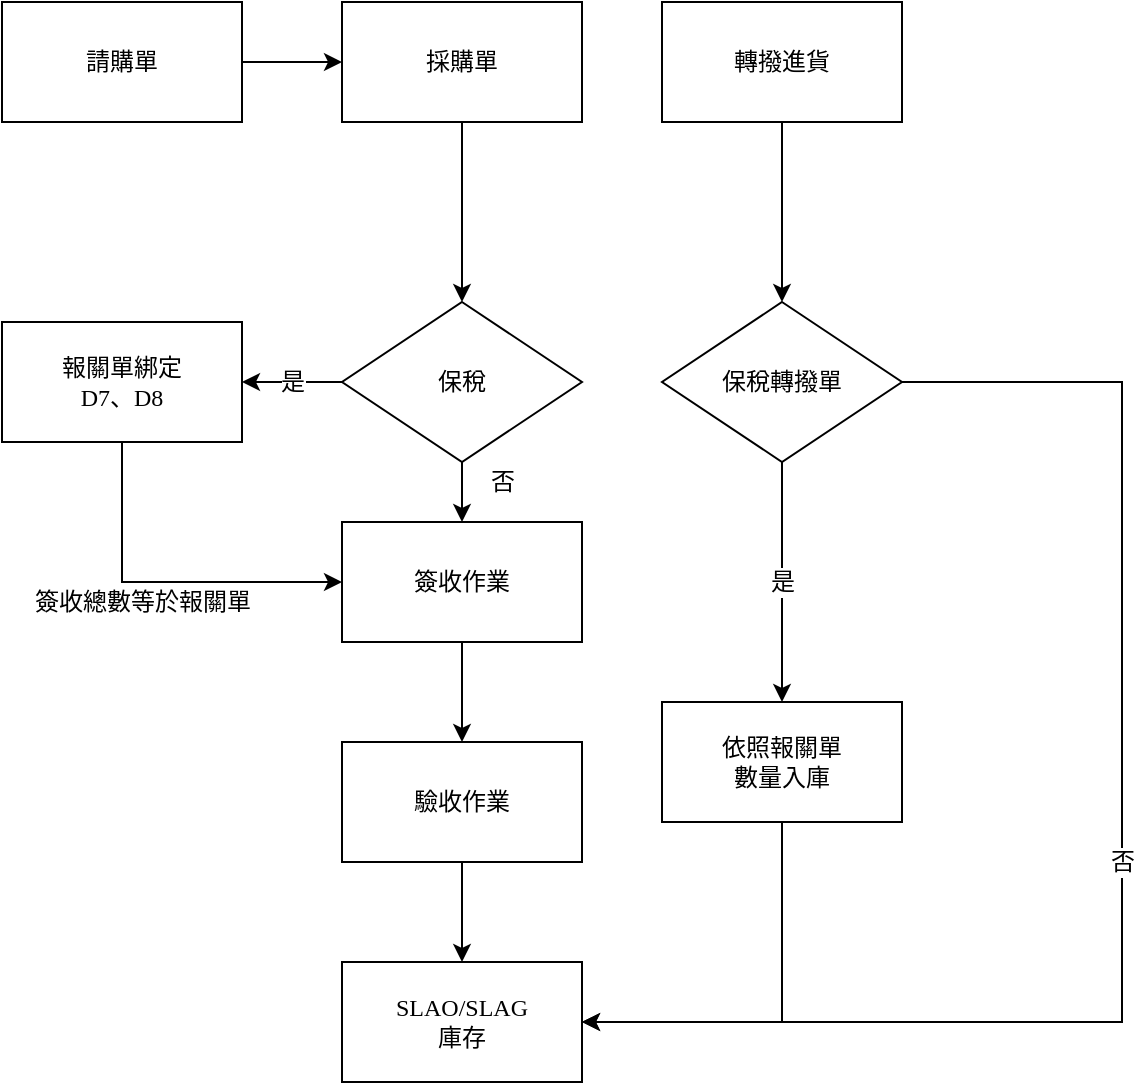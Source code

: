 <mxfile version="20.8.5" type="github">
  <diagram name="第 1 页" id="O65LZK2slVyXpo6iQTGG">
    <mxGraphModel dx="1050" dy="621" grid="1" gridSize="10" guides="1" tooltips="1" connect="1" arrows="1" fold="1" page="1" pageScale="1" pageWidth="827" pageHeight="1169" math="0" shadow="0">
      <root>
        <mxCell id="0" />
        <mxCell id="1" parent="0" />
        <mxCell id="D_fiYFlsZKRknS_wLcSp-1" value="請購單" style="rounded=0;whiteSpace=wrap;html=1;fontFamily=NOTO SANS CJK;fontSource=https%3A%2F%2Ffonts.googleapis.com%2Fcss%3Ffamily%3DNOTO%2BSANS%2BCJK;fontStyle=0;fontSize=12;" parent="1" vertex="1">
          <mxGeometry x="60" y="40" width="120" height="60" as="geometry" />
        </mxCell>
        <mxCell id="D_fiYFlsZKRknS_wLcSp-2" value="" style="endArrow=classic;html=1;rounded=0;exitX=1;exitY=0.5;exitDx=0;exitDy=0;entryX=0;entryY=0.5;entryDx=0;entryDy=0;fontFamily=NOTO SANS CJK;fontSource=https%3A%2F%2Ffonts.googleapis.com%2Fcss%3Ffamily%3DNOTO%2BSANS%2BCJK;fontStyle=0;fontSize=12;" parent="1" source="D_fiYFlsZKRknS_wLcSp-1" target="D_fiYFlsZKRknS_wLcSp-3" edge="1">
          <mxGeometry width="50" height="50" relative="1" as="geometry">
            <mxPoint x="560" y="330" as="sourcePoint" />
            <mxPoint x="250" y="130" as="targetPoint" />
          </mxGeometry>
        </mxCell>
        <mxCell id="D_fiYFlsZKRknS_wLcSp-6" value="" style="edgeStyle=orthogonalEdgeStyle;rounded=0;orthogonalLoop=1;jettySize=auto;html=1;fontFamily=NOTO SANS CJK;fontSource=https%3A%2F%2Ffonts.googleapis.com%2Fcss%3Ffamily%3DNOTO%2BSANS%2BCJK;fontStyle=0;fontSize=12;" parent="1" source="D_fiYFlsZKRknS_wLcSp-3" target="D_fiYFlsZKRknS_wLcSp-5" edge="1">
          <mxGeometry relative="1" as="geometry" />
        </mxCell>
        <mxCell id="D_fiYFlsZKRknS_wLcSp-3" value="採購單" style="rounded=0;whiteSpace=wrap;html=1;fontFamily=NOTO SANS CJK;fontSource=https%3A%2F%2Ffonts.googleapis.com%2Fcss%3Ffamily%3DNOTO%2BSANS%2BCJK;fontStyle=0;fontSize=12;" parent="1" vertex="1">
          <mxGeometry x="230" y="40" width="120" height="60" as="geometry" />
        </mxCell>
        <mxCell id="D_fiYFlsZKRknS_wLcSp-16" value="否" style="edgeStyle=orthogonalEdgeStyle;rounded=0;orthogonalLoop=1;jettySize=auto;html=1;exitX=0.5;exitY=1;exitDx=0;exitDy=0;exitPerimeter=0;fontFamily=NOTO SANS CJK;fontSource=https%3A%2F%2Ffonts.googleapis.com%2Fcss%3Ffamily%3DNOTO%2BSANS%2BCJK;fontStyle=0;fontSize=12;" parent="1" source="D_fiYFlsZKRknS_wLcSp-5" target="D_fiYFlsZKRknS_wLcSp-13" edge="1">
          <mxGeometry x="-0.601" y="20" relative="1" as="geometry">
            <Array as="points" />
            <mxPoint as="offset" />
          </mxGeometry>
        </mxCell>
        <mxCell id="D_fiYFlsZKRknS_wLcSp-5" value="保稅" style="rhombus;whiteSpace=wrap;html=1;fontFamily=NOTO SANS CJK;fontSource=https%3A%2F%2Ffonts.googleapis.com%2Fcss%3Ffamily%3DNOTO%2BSANS%2BCJK;fontStyle=0;fontSize=12;" parent="1" vertex="1">
          <mxGeometry x="230" y="190" width="120" height="80" as="geometry" />
        </mxCell>
        <mxCell id="D_fiYFlsZKRknS_wLcSp-7" value="報關單綁定&lt;br style=&quot;font-size: 12px;&quot;&gt;D7、D8" style="whiteSpace=wrap;html=1;fontFamily=NOTO SANS CJK;fontSource=https%3A%2F%2Ffonts.googleapis.com%2Fcss%3Ffamily%3DNOTO%2BSANS%2BCJK;fontStyle=0;fontSize=12;" parent="1" vertex="1">
          <mxGeometry x="60" y="200" width="120" height="60" as="geometry" />
        </mxCell>
        <mxCell id="D_fiYFlsZKRknS_wLcSp-12" value="是" style="endArrow=classic;html=1;rounded=0;exitX=0;exitY=0.5;exitDx=0;exitDy=0;fontFamily=NOTO SANS CJK;fontSource=https%3A%2F%2Ffonts.googleapis.com%2Fcss%3Ffamily%3DNOTO%2BSANS%2BCJK;fontStyle=0;fontSize=12;" parent="1" source="D_fiYFlsZKRknS_wLcSp-5" edge="1">
          <mxGeometry width="50" height="50" relative="1" as="geometry">
            <mxPoint x="220" y="230" as="sourcePoint" />
            <mxPoint x="180" y="230" as="targetPoint" />
            <Array as="points" />
          </mxGeometry>
        </mxCell>
        <mxCell id="D_fiYFlsZKRknS_wLcSp-22" value="" style="edgeStyle=orthogonalEdgeStyle;rounded=0;orthogonalLoop=1;jettySize=auto;html=1;fontFamily=NOTO SANS CJK;fontSource=https%3A%2F%2Ffonts.googleapis.com%2Fcss%3Ffamily%3DNOTO%2BSANS%2BCJK;fontStyle=0;fontSize=12;" parent="1" source="D_fiYFlsZKRknS_wLcSp-13" target="D_fiYFlsZKRknS_wLcSp-21" edge="1">
          <mxGeometry relative="1" as="geometry" />
        </mxCell>
        <mxCell id="D_fiYFlsZKRknS_wLcSp-13" value="簽收作業" style="rounded=0;whiteSpace=wrap;html=1;fontFamily=NOTO SANS CJK;fontSource=https%3A%2F%2Ffonts.googleapis.com%2Fcss%3Ffamily%3DNOTO%2BSANS%2BCJK;fontStyle=0;fontSize=12;" parent="1" vertex="1">
          <mxGeometry x="230" y="300" width="120" height="60" as="geometry" />
        </mxCell>
        <mxCell id="D_fiYFlsZKRknS_wLcSp-19" value="" style="endArrow=classic;html=1;rounded=0;exitX=0.5;exitY=1;exitDx=0;exitDy=0;fontFamily=NOTO SANS CJK;fontSource=https%3A%2F%2Ffonts.googleapis.com%2Fcss%3Ffamily%3DNOTO%2BSANS%2BCJK;fontStyle=0;fontSize=12;" parent="1" source="D_fiYFlsZKRknS_wLcSp-7" edge="1">
          <mxGeometry width="50" height="50" relative="1" as="geometry">
            <mxPoint x="670" y="330" as="sourcePoint" />
            <mxPoint x="230" y="330" as="targetPoint" />
            <Array as="points">
              <mxPoint x="120" y="330" />
            </Array>
          </mxGeometry>
        </mxCell>
        <mxCell id="D_fiYFlsZKRknS_wLcSp-20" value="簽收總數等於報關單" style="edgeLabel;html=1;align=center;verticalAlign=middle;resizable=0;points=[];fontFamily=NOTO SANS CJK;fontSource=https%3A%2F%2Ffonts.googleapis.com%2Fcss%3Ffamily%3DNOTO%2BSANS%2BCJK;fontStyle=0;fontSize=12;" parent="D_fiYFlsZKRknS_wLcSp-19" vertex="1" connectable="0">
          <mxGeometry x="0.224" relative="1" as="geometry">
            <mxPoint x="-30" y="10" as="offset" />
          </mxGeometry>
        </mxCell>
        <mxCell id="D_fiYFlsZKRknS_wLcSp-24" value="" style="edgeStyle=orthogonalEdgeStyle;rounded=0;orthogonalLoop=1;jettySize=auto;html=1;fontFamily=NOTO SANS CJK;fontSource=https%3A%2F%2Ffonts.googleapis.com%2Fcss%3Ffamily%3DNOTO%2BSANS%2BCJK;fontStyle=0;fontSize=12;" parent="1" source="D_fiYFlsZKRknS_wLcSp-21" target="D_fiYFlsZKRknS_wLcSp-23" edge="1">
          <mxGeometry relative="1" as="geometry" />
        </mxCell>
        <mxCell id="D_fiYFlsZKRknS_wLcSp-21" value="驗收作業" style="rounded=0;whiteSpace=wrap;html=1;fontFamily=NOTO SANS CJK;fontSource=https%3A%2F%2Ffonts.googleapis.com%2Fcss%3Ffamily%3DNOTO%2BSANS%2BCJK;fontStyle=0;fontSize=12;" parent="1" vertex="1">
          <mxGeometry x="230" y="410" width="120" height="60" as="geometry" />
        </mxCell>
        <mxCell id="D_fiYFlsZKRknS_wLcSp-23" value="SLAO/SLAG&lt;br style=&quot;font-size: 12px;&quot;&gt;庫存" style="whiteSpace=wrap;html=1;rounded=0;fontFamily=NOTO SANS CJK;fontSource=https%3A%2F%2Ffonts.googleapis.com%2Fcss%3Ffamily%3DNOTO%2BSANS%2BCJK;fontStyle=0;fontSize=12;" parent="1" vertex="1">
          <mxGeometry x="230" y="520" width="120" height="60" as="geometry" />
        </mxCell>
        <mxCell id="4nCogx4GS3Id0YFTxtVs-11" value="轉撥進貨" style="rounded=0;whiteSpace=wrap;html=1;fontFamily=NOTO SANS CJK;fontSource=https%3A%2F%2Ffonts.googleapis.com%2Fcss%3Ffamily%3DNOTO%2BSANS%2BCJK;fontStyle=0;fontSize=12;" parent="1" vertex="1">
          <mxGeometry x="390" y="40" width="120" height="60" as="geometry" />
        </mxCell>
        <mxCell id="KMi88Kw30Uca4kI8G9Iz-3" value="是" style="edgeStyle=orthogonalEdgeStyle;rounded=0;orthogonalLoop=1;jettySize=auto;html=1;fontFamily=NOTO SANS CJK;fontSource=https%3A%2F%2Ffonts.googleapis.com%2Fcss%3Ffamily%3DNOTO%2BSANS%2BCJK;fontStyle=0;fontSize=12;" edge="1" parent="1" source="4nCogx4GS3Id0YFTxtVs-14" target="KMi88Kw30Uca4kI8G9Iz-2">
          <mxGeometry relative="1" as="geometry" />
        </mxCell>
        <mxCell id="4nCogx4GS3Id0YFTxtVs-14" value="保稅轉撥單" style="rhombus;whiteSpace=wrap;html=1;fontFamily=NOTO SANS CJK;fontSource=https%3A%2F%2Ffonts.googleapis.com%2Fcss%3Ffamily%3DNOTO%2BSANS%2BCJK;fontStyle=0;fontSize=12;" parent="1" vertex="1">
          <mxGeometry x="390" y="190" width="120" height="80" as="geometry" />
        </mxCell>
        <mxCell id="4nCogx4GS3Id0YFTxtVs-16" value="" style="endArrow=classic;html=1;rounded=0;exitX=0.5;exitY=1;exitDx=0;exitDy=0;entryX=0.5;entryY=0;entryDx=0;entryDy=0;fontFamily=NOTO SANS CJK;fontSource=https%3A%2F%2Ffonts.googleapis.com%2Fcss%3Ffamily%3DNOTO%2BSANS%2BCJK;fontStyle=0;fontSize=12;" parent="1" source="4nCogx4GS3Id0YFTxtVs-11" target="4nCogx4GS3Id0YFTxtVs-14" edge="1">
          <mxGeometry width="50" height="50" relative="1" as="geometry">
            <mxPoint x="470" y="170" as="sourcePoint" />
            <mxPoint x="520" y="120" as="targetPoint" />
          </mxGeometry>
        </mxCell>
        <mxCell id="4nCogx4GS3Id0YFTxtVs-19" value="否" style="endArrow=classic;html=1;rounded=0;exitX=1;exitY=0.5;exitDx=0;exitDy=0;entryX=1;entryY=0.5;entryDx=0;entryDy=0;fontFamily=NOTO SANS CJK;fontSource=https%3A%2F%2Ffonts.googleapis.com%2Fcss%3Ffamily%3DNOTO%2BSANS%2BCJK;fontStyle=0;fontSize=12;" parent="1" source="4nCogx4GS3Id0YFTxtVs-14" edge="1" target="D_fiYFlsZKRknS_wLcSp-23">
          <mxGeometry width="50" height="50" relative="1" as="geometry">
            <mxPoint x="470" y="350" as="sourcePoint" />
            <mxPoint x="450" y="550" as="targetPoint" />
            <Array as="points">
              <mxPoint x="620" y="230" />
              <mxPoint x="620" y="550" />
            </Array>
          </mxGeometry>
        </mxCell>
        <mxCell id="KMi88Kw30Uca4kI8G9Iz-2" value="依照報關單&lt;br style=&quot;font-size: 12px;&quot;&gt;數量入庫" style="rounded=0;whiteSpace=wrap;html=1;fontFamily=NOTO SANS CJK;fontSource=https%3A%2F%2Ffonts.googleapis.com%2Fcss%3Ffamily%3DNOTO%2BSANS%2BCJK;fontStyle=0;fontSize=12;" vertex="1" parent="1">
          <mxGeometry x="390" y="390" width="120" height="60" as="geometry" />
        </mxCell>
        <mxCell id="KMi88Kw30Uca4kI8G9Iz-4" value="" style="endArrow=classic;html=1;rounded=0;exitX=0.5;exitY=1;exitDx=0;exitDy=0;entryX=1;entryY=0.5;entryDx=0;entryDy=0;fontFamily=NOTO SANS CJK;fontSource=https%3A%2F%2Ffonts.googleapis.com%2Fcss%3Ffamily%3DNOTO%2BSANS%2BCJK;fontStyle=0;fontSize=12;" edge="1" parent="1" source="KMi88Kw30Uca4kI8G9Iz-2" target="D_fiYFlsZKRknS_wLcSp-23">
          <mxGeometry width="50" height="50" relative="1" as="geometry">
            <mxPoint x="340" y="380" as="sourcePoint" />
            <mxPoint x="390" y="330" as="targetPoint" />
            <Array as="points">
              <mxPoint x="450" y="550" />
            </Array>
          </mxGeometry>
        </mxCell>
      </root>
    </mxGraphModel>
  </diagram>
</mxfile>

